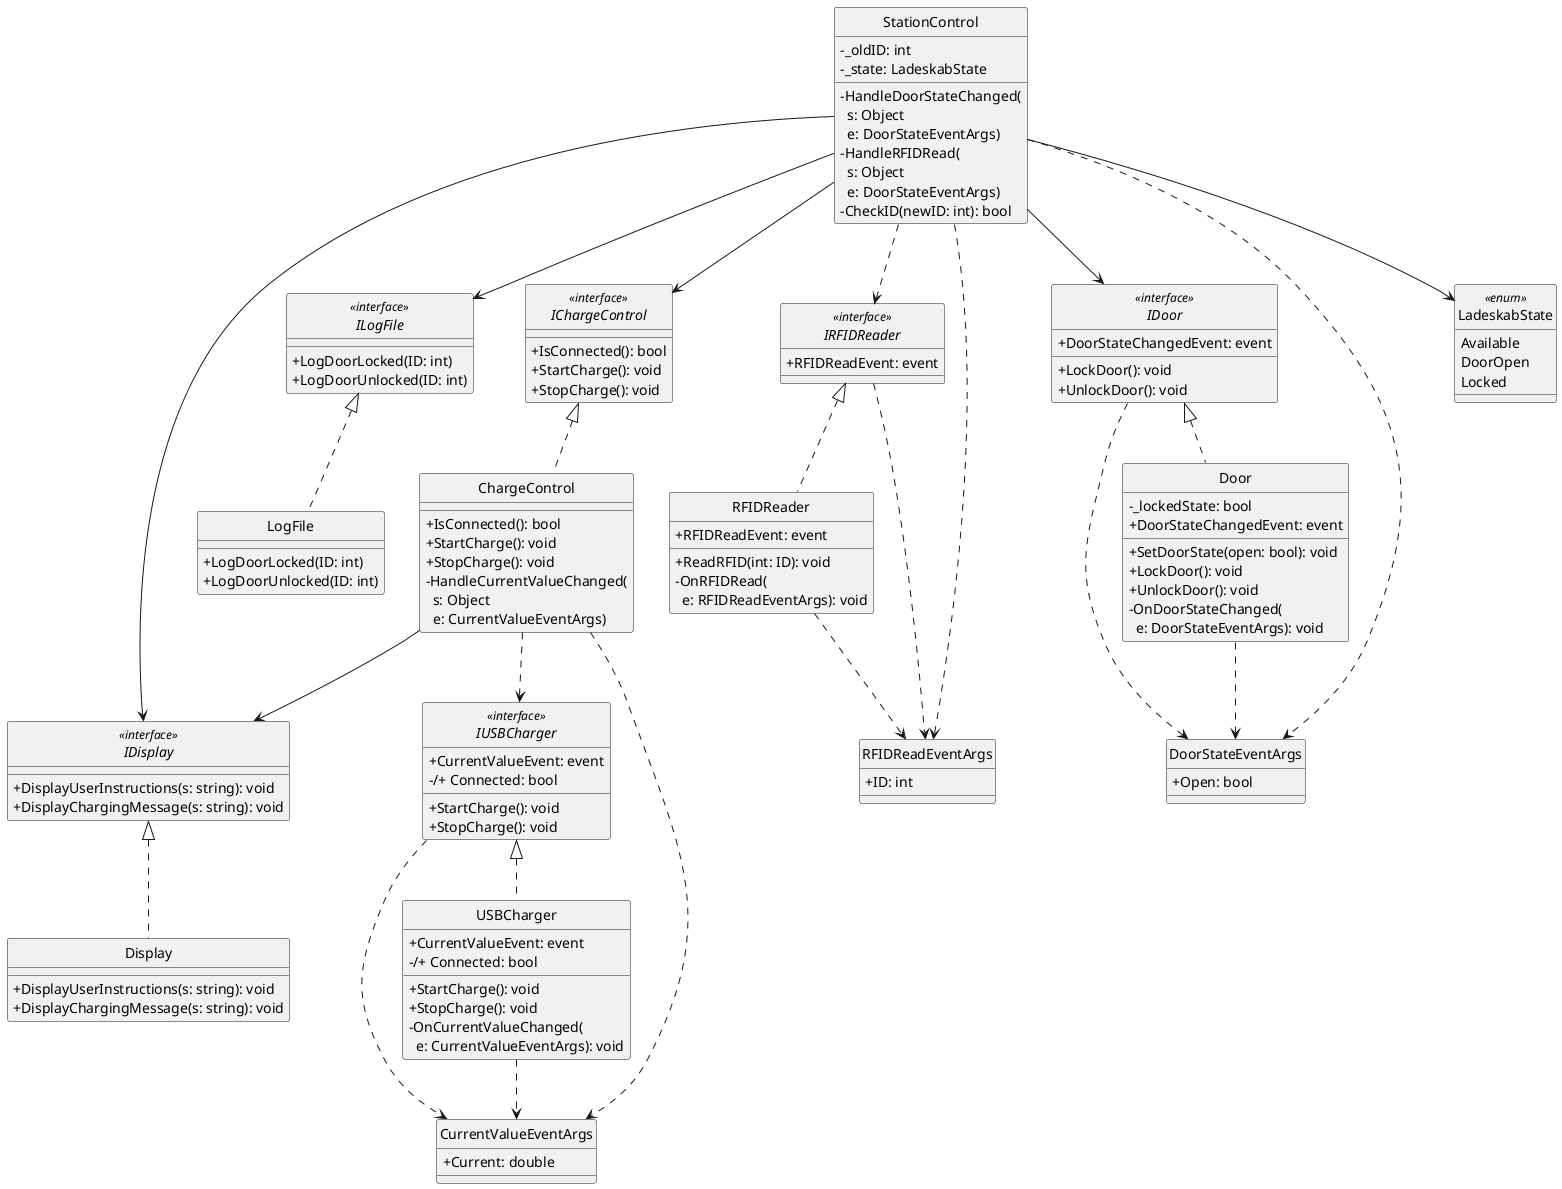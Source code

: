 @startuml
hide circle
skinparam classAttributeIconSize 0

interface IDoor <<interface>> {
    + DoorStateChangedEvent: event
    + LockDoor(): void
    + UnlockDoor(): void
}

class Door {
    - _lockedState: bool
    + DoorStateChangedEvent: event
    + SetDoorState(open: bool): void
    + LockDoor(): void
    + UnlockDoor(): void
    - OnDoorStateChanged(\n  e: DoorStateEventArgs): void
}

class DoorStateEventArgs {
    + Open: bool
}

interface IRFIDReader <<interface>>{
    + RFIDReadEvent: event
}

class RFIDReader {
    + RFIDReadEvent: event
    + ReadRFID(int: ID): void
    - OnRFIDRead(\n  e: RFIDReadEventArgs): void
}

class RFIDReadEventArgs {
    + ID: int
}

class StationControl {
    - _oldID: int
    - _state: LadeskabState
    - HandleDoorStateChanged(\n  s: Object\n  e: DoorStateEventArgs)
    - HandleRFIDRead(\n  s: Object\n  e: DoorStateEventArgs)
    - CheckID(newID: int): bool
}

enum LadeskabState <<enum>>{
    Available
    DoorOpen
    Locked
}

interface IUSBCharger <<interface>>{
    + CurrentValueEvent: event
    + StartCharge(): void
    + StopCharge(): void
    -/+ Connected: bool
}

class CurrentValueEventArgs {
    + Current: double
}


class USBCharger {
    + CurrentValueEvent: event
    + StartCharge(): void
    + StopCharge(): void
    - OnCurrentValueChanged(\n  e: CurrentValueEventArgs): void
    -/+ Connected: bool
}

interface IChargeControl <<interface>>{
    + IsConnected(): bool
    + StartCharge(): void
    + StopCharge(): void
}

class ChargeControl {
    + IsConnected(): bool
    + StartCharge(): void
    + StopCharge(): void
    - HandleCurrentValueChanged(\n  s: Object\n  e: CurrentValueEventArgs)
}

interface IDisplay <<interface>>{
    + DisplayUserInstructions(s: string): void
    + DisplayChargingMessage(s: string): void
}

class Display {
    + DisplayUserInstructions(s: string): void
    + DisplayChargingMessage(s: string): void
}

interface ILogFile <<interface>>{
    + LogDoorLocked(ID: int)
    + LogDoorUnlocked(ID: int)
}

class LogFile {
    + LogDoorLocked(ID: int)
    + LogDoorUnlocked(ID: int)
}


Door .up.|> IDoor
StationControl --> IDoor
RFIDReader .up.|> IRFIDReader
RFIDReader ..> RFIDReadEventArgs
IRFIDReader ..> RFIDReadEventArgs
StationControl ..> IRFIDReader
USBCharger .up.|> IUSBCharger
USBCharger ..> CurrentValueEventArgs
IUSBCharger ..> CurrentValueEventArgs
ChargeControl ..> IUSBCharger
StationControl --> IChargeControl
ChargeControl .up.|> IChargeControl
LogFile .up.|> ILogFile
StationControl --> ILogFile
Display .up.|> IDisplay
StationControl --> IDisplay
ChargeControl --> IDisplay 
StationControl --> LadeskabState
StationControl ..> RFIDReadEventArgs
StationControl ..> DoorStateEventArgs
IDoor ..> DoorStateEventArgs
Door ..> DoorStateEventArgs
ChargeControl ..> CurrentValueEventArgs
@enduml
